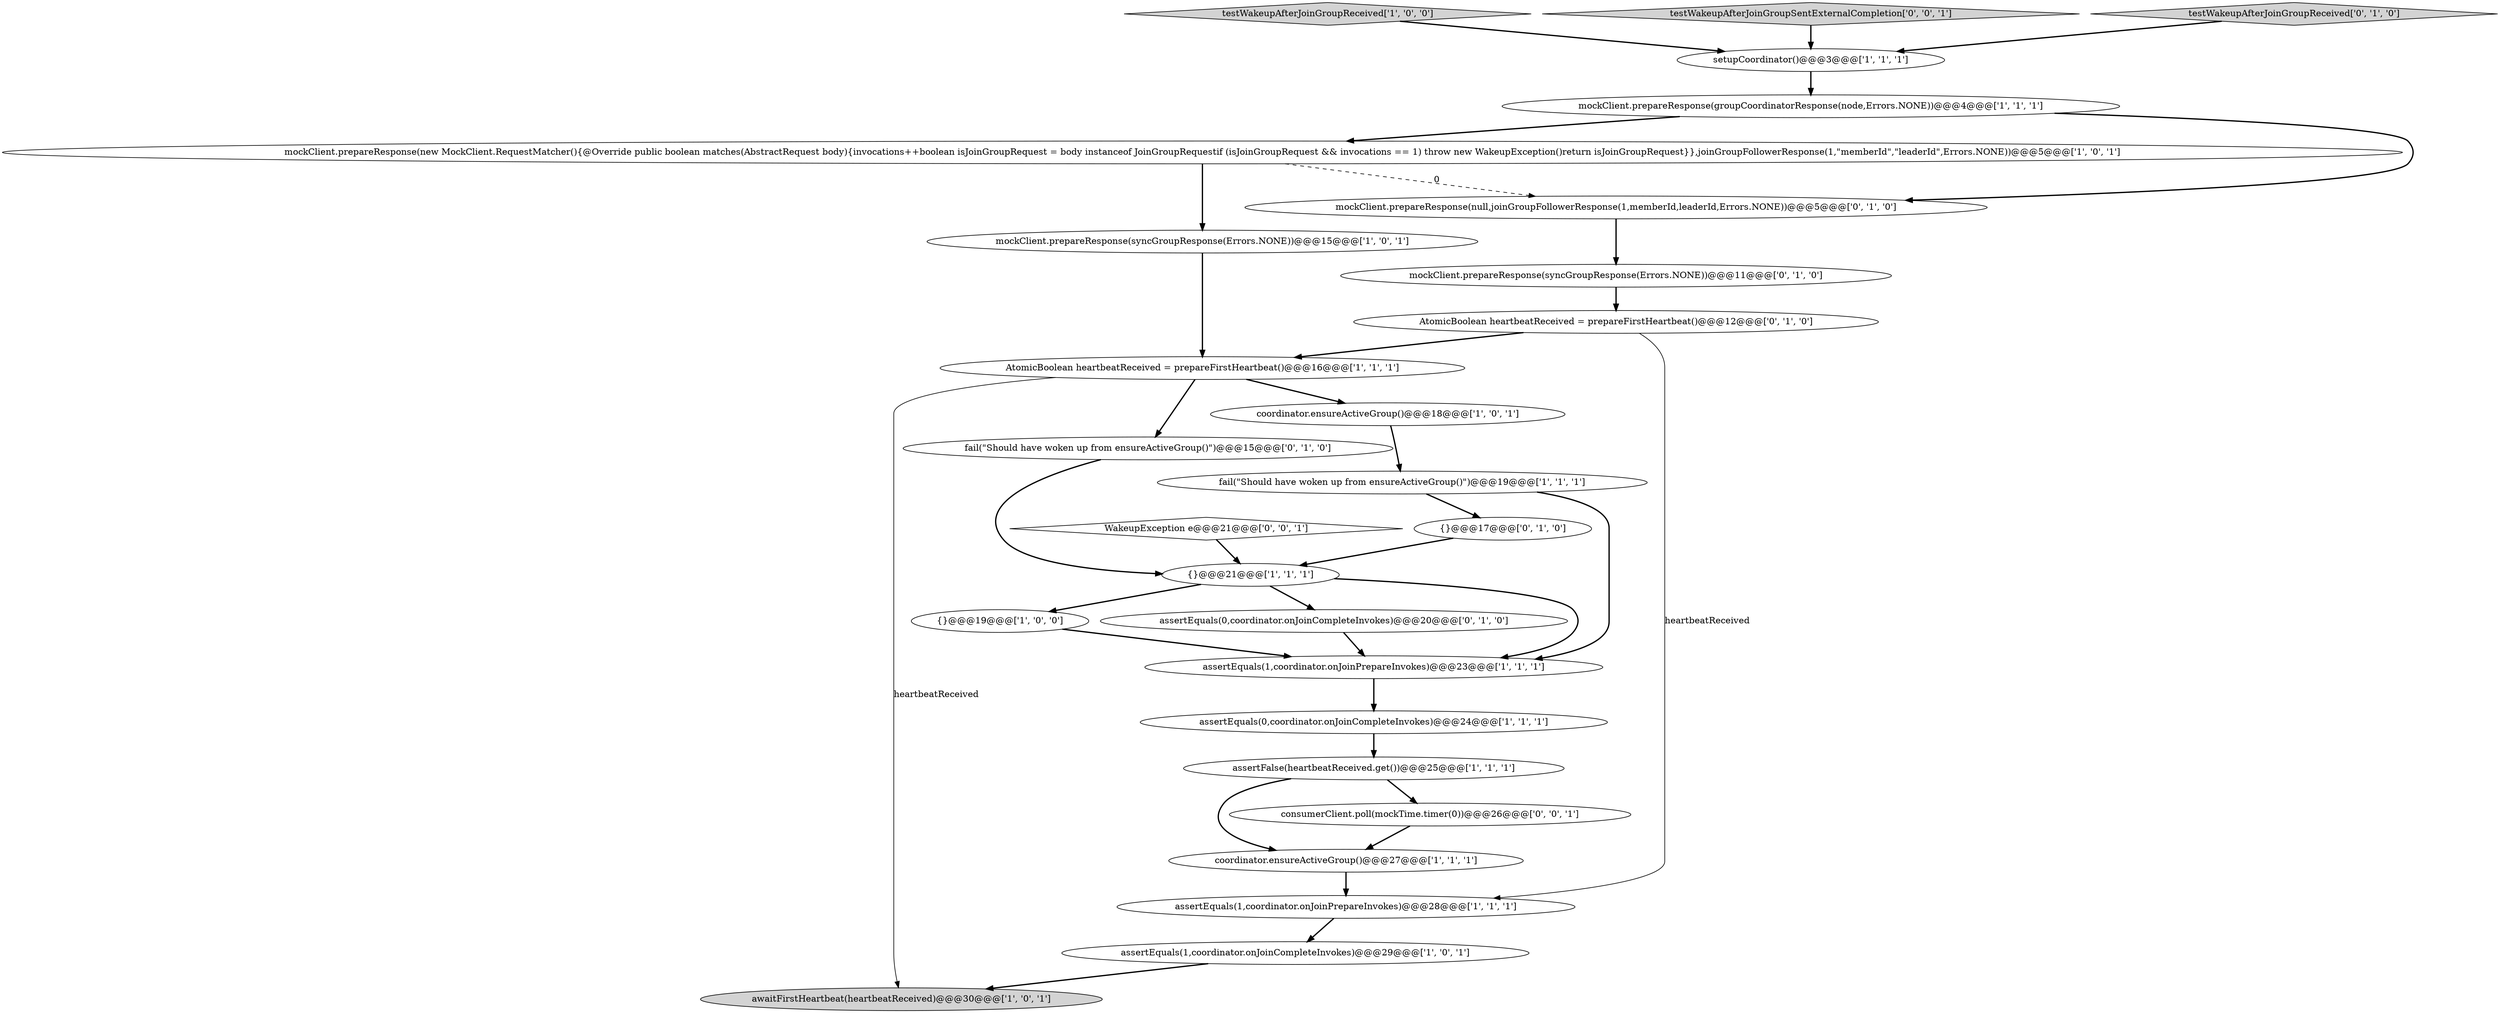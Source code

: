 digraph {
14 [style = filled, label = "assertFalse(heartbeatReceived.get())@@@25@@@['1', '1', '1']", fillcolor = white, shape = ellipse image = "AAA0AAABBB1BBB"];
21 [style = filled, label = "mockClient.prepareResponse(null,joinGroupFollowerResponse(1,memberId,leaderId,Errors.NONE))@@@5@@@['0', '1', '0']", fillcolor = white, shape = ellipse image = "AAA1AAABBB2BBB"];
6 [style = filled, label = "AtomicBoolean heartbeatReceived = prepareFirstHeartbeat()@@@16@@@['1', '1', '1']", fillcolor = white, shape = ellipse image = "AAA0AAABBB1BBB"];
26 [style = filled, label = "WakeupException e@@@21@@@['0', '0', '1']", fillcolor = white, shape = diamond image = "AAA0AAABBB3BBB"];
12 [style = filled, label = "testWakeupAfterJoinGroupReceived['1', '0', '0']", fillcolor = lightgray, shape = diamond image = "AAA0AAABBB1BBB"];
13 [style = filled, label = "assertEquals(1,coordinator.onJoinPrepareInvokes)@@@23@@@['1', '1', '1']", fillcolor = white, shape = ellipse image = "AAA0AAABBB1BBB"];
4 [style = filled, label = "fail(\"Should have woken up from ensureActiveGroup()\")@@@19@@@['1', '1', '1']", fillcolor = white, shape = ellipse image = "AAA0AAABBB1BBB"];
0 [style = filled, label = "coordinator.ensureActiveGroup()@@@18@@@['1', '0', '1']", fillcolor = white, shape = ellipse image = "AAA0AAABBB1BBB"];
23 [style = filled, label = "fail(\"Should have woken up from ensureActiveGroup()\")@@@15@@@['0', '1', '0']", fillcolor = white, shape = ellipse image = "AAA0AAABBB2BBB"];
11 [style = filled, label = "mockClient.prepareResponse(new MockClient.RequestMatcher(){@Override public boolean matches(AbstractRequest body){invocations++boolean isJoinGroupRequest = body instanceof JoinGroupRequestif (isJoinGroupRequest && invocations == 1) throw new WakeupException()return isJoinGroupRequest}},joinGroupFollowerResponse(1,\"memberId\",\"leaderId\",Errors.NONE))@@@5@@@['1', '0', '1']", fillcolor = white, shape = ellipse image = "AAA0AAABBB1BBB"];
5 [style = filled, label = "assertEquals(0,coordinator.onJoinCompleteInvokes)@@@24@@@['1', '1', '1']", fillcolor = white, shape = ellipse image = "AAA0AAABBB1BBB"];
2 [style = filled, label = "{}@@@19@@@['1', '0', '0']", fillcolor = white, shape = ellipse image = "AAA0AAABBB1BBB"];
22 [style = filled, label = "AtomicBoolean heartbeatReceived = prepareFirstHeartbeat()@@@12@@@['0', '1', '0']", fillcolor = white, shape = ellipse image = "AAA0AAABBB2BBB"];
24 [style = filled, label = "testWakeupAfterJoinGroupSentExternalCompletion['0', '0', '1']", fillcolor = lightgray, shape = diamond image = "AAA0AAABBB3BBB"];
20 [style = filled, label = "testWakeupAfterJoinGroupReceived['0', '1', '0']", fillcolor = lightgray, shape = diamond image = "AAA0AAABBB2BBB"];
3 [style = filled, label = "awaitFirstHeartbeat(heartbeatReceived)@@@30@@@['1', '0', '1']", fillcolor = lightgray, shape = ellipse image = "AAA0AAABBB1BBB"];
16 [style = filled, label = "assertEquals(1,coordinator.onJoinCompleteInvokes)@@@29@@@['1', '0', '1']", fillcolor = white, shape = ellipse image = "AAA0AAABBB1BBB"];
8 [style = filled, label = "mockClient.prepareResponse(groupCoordinatorResponse(node,Errors.NONE))@@@4@@@['1', '1', '1']", fillcolor = white, shape = ellipse image = "AAA0AAABBB1BBB"];
25 [style = filled, label = "consumerClient.poll(mockTime.timer(0))@@@26@@@['0', '0', '1']", fillcolor = white, shape = ellipse image = "AAA0AAABBB3BBB"];
19 [style = filled, label = "assertEquals(0,coordinator.onJoinCompleteInvokes)@@@20@@@['0', '1', '0']", fillcolor = white, shape = ellipse image = "AAA0AAABBB2BBB"];
10 [style = filled, label = "setupCoordinator()@@@3@@@['1', '1', '1']", fillcolor = white, shape = ellipse image = "AAA0AAABBB1BBB"];
17 [style = filled, label = "{}@@@17@@@['0', '1', '0']", fillcolor = white, shape = ellipse image = "AAA0AAABBB2BBB"];
1 [style = filled, label = "mockClient.prepareResponse(syncGroupResponse(Errors.NONE))@@@15@@@['1', '0', '1']", fillcolor = white, shape = ellipse image = "AAA0AAABBB1BBB"];
9 [style = filled, label = "coordinator.ensureActiveGroup()@@@27@@@['1', '1', '1']", fillcolor = white, shape = ellipse image = "AAA0AAABBB1BBB"];
18 [style = filled, label = "mockClient.prepareResponse(syncGroupResponse(Errors.NONE))@@@11@@@['0', '1', '0']", fillcolor = white, shape = ellipse image = "AAA0AAABBB2BBB"];
7 [style = filled, label = "{}@@@21@@@['1', '1', '1']", fillcolor = white, shape = ellipse image = "AAA0AAABBB1BBB"];
15 [style = filled, label = "assertEquals(1,coordinator.onJoinPrepareInvokes)@@@28@@@['1', '1', '1']", fillcolor = white, shape = ellipse image = "AAA0AAABBB1BBB"];
5->14 [style = bold, label=""];
0->4 [style = bold, label=""];
20->10 [style = bold, label=""];
18->22 [style = bold, label=""];
22->6 [style = bold, label=""];
2->13 [style = bold, label=""];
6->0 [style = bold, label=""];
10->8 [style = bold, label=""];
9->15 [style = bold, label=""];
11->1 [style = bold, label=""];
14->9 [style = bold, label=""];
4->17 [style = bold, label=""];
24->10 [style = bold, label=""];
1->6 [style = bold, label=""];
11->21 [style = dashed, label="0"];
8->21 [style = bold, label=""];
19->13 [style = bold, label=""];
6->3 [style = solid, label="heartbeatReceived"];
7->13 [style = bold, label=""];
8->11 [style = bold, label=""];
12->10 [style = bold, label=""];
22->15 [style = solid, label="heartbeatReceived"];
21->18 [style = bold, label=""];
16->3 [style = bold, label=""];
15->16 [style = bold, label=""];
23->7 [style = bold, label=""];
14->25 [style = bold, label=""];
25->9 [style = bold, label=""];
26->7 [style = bold, label=""];
4->13 [style = bold, label=""];
7->19 [style = bold, label=""];
17->7 [style = bold, label=""];
6->23 [style = bold, label=""];
13->5 [style = bold, label=""];
7->2 [style = bold, label=""];
}
